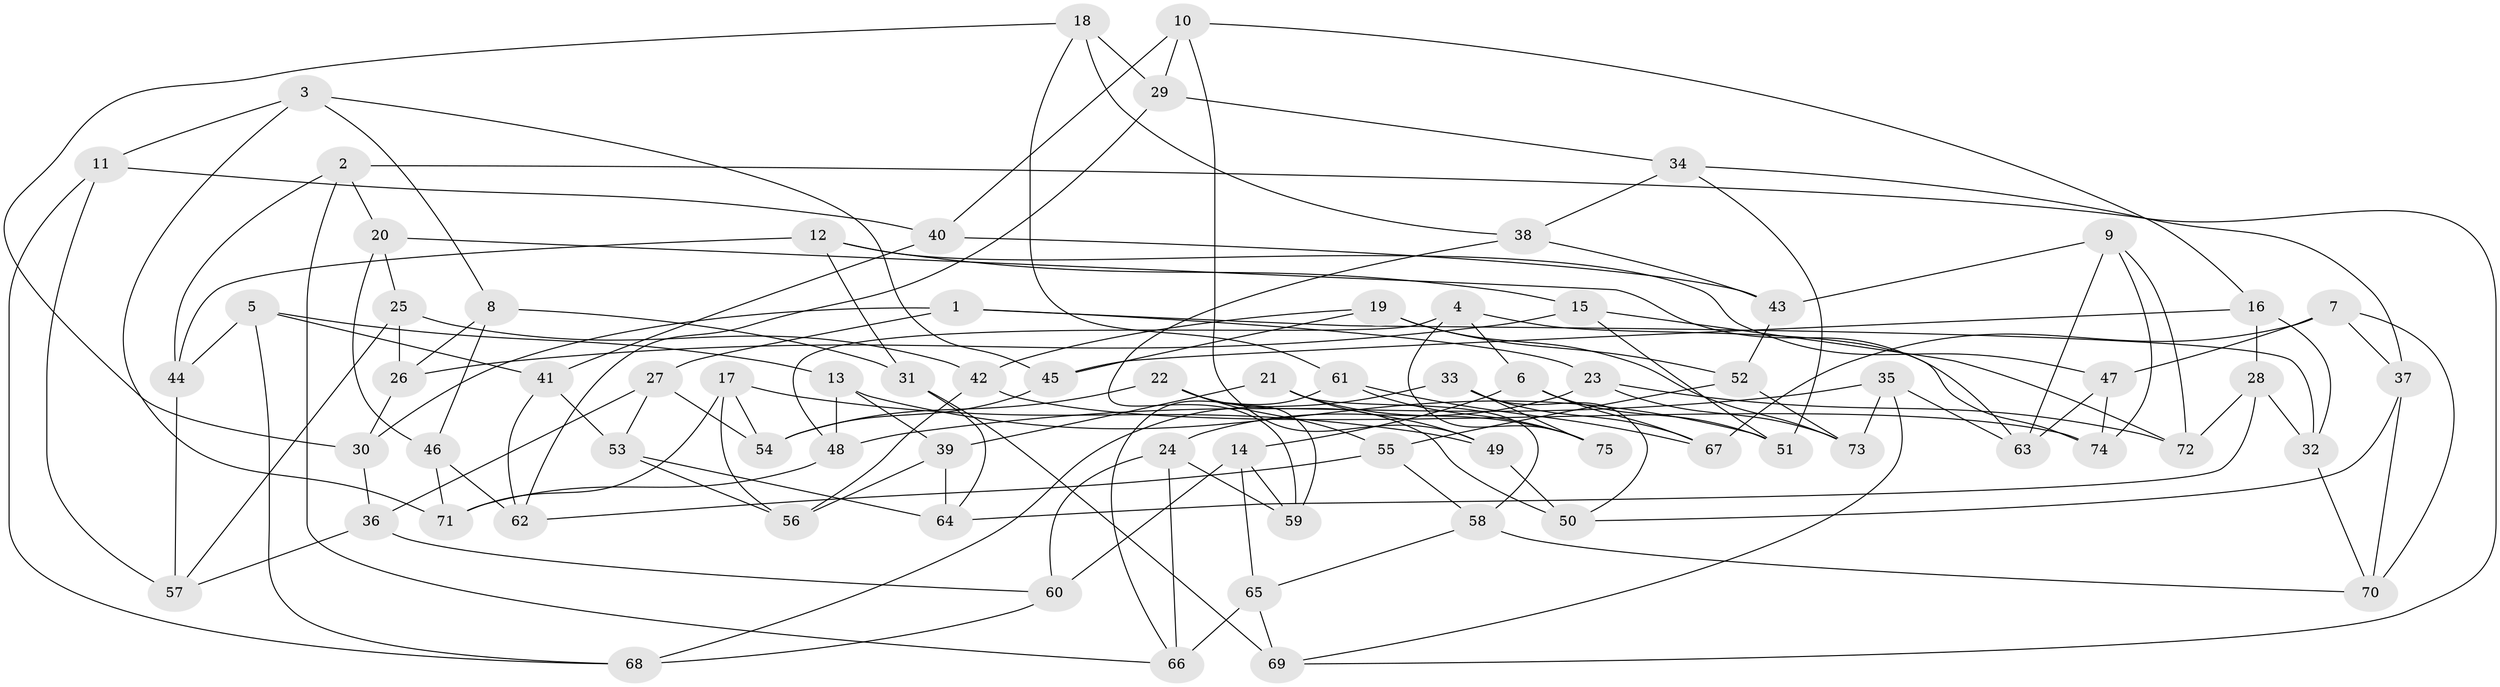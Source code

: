 // coarse degree distribution, {6: 0.5333333333333333, 4: 0.3333333333333333, 5: 0.13333333333333333}
// Generated by graph-tools (version 1.1) at 2025/42/03/06/25 10:42:16]
// undirected, 75 vertices, 150 edges
graph export_dot {
graph [start="1"]
  node [color=gray90,style=filled];
  1;
  2;
  3;
  4;
  5;
  6;
  7;
  8;
  9;
  10;
  11;
  12;
  13;
  14;
  15;
  16;
  17;
  18;
  19;
  20;
  21;
  22;
  23;
  24;
  25;
  26;
  27;
  28;
  29;
  30;
  31;
  32;
  33;
  34;
  35;
  36;
  37;
  38;
  39;
  40;
  41;
  42;
  43;
  44;
  45;
  46;
  47;
  48;
  49;
  50;
  51;
  52;
  53;
  54;
  55;
  56;
  57;
  58;
  59;
  60;
  61;
  62;
  63;
  64;
  65;
  66;
  67;
  68;
  69;
  70;
  71;
  72;
  73;
  74;
  75;
  1 -- 23;
  1 -- 27;
  1 -- 32;
  1 -- 30;
  2 -- 20;
  2 -- 66;
  2 -- 44;
  2 -- 69;
  3 -- 45;
  3 -- 11;
  3 -- 71;
  3 -- 8;
  4 -- 48;
  4 -- 74;
  4 -- 6;
  4 -- 75;
  5 -- 41;
  5 -- 44;
  5 -- 68;
  5 -- 13;
  6 -- 14;
  6 -- 67;
  6 -- 51;
  7 -- 70;
  7 -- 47;
  7 -- 37;
  7 -- 67;
  8 -- 46;
  8 -- 31;
  8 -- 26;
  9 -- 72;
  9 -- 74;
  9 -- 43;
  9 -- 63;
  10 -- 40;
  10 -- 49;
  10 -- 16;
  10 -- 29;
  11 -- 40;
  11 -- 57;
  11 -- 68;
  12 -- 31;
  12 -- 44;
  12 -- 47;
  12 -- 15;
  13 -- 39;
  13 -- 51;
  13 -- 48;
  14 -- 60;
  14 -- 65;
  14 -- 59;
  15 -- 26;
  15 -- 72;
  15 -- 51;
  16 -- 45;
  16 -- 32;
  16 -- 28;
  17 -- 71;
  17 -- 54;
  17 -- 49;
  17 -- 56;
  18 -- 61;
  18 -- 30;
  18 -- 38;
  18 -- 29;
  19 -- 45;
  19 -- 73;
  19 -- 42;
  19 -- 52;
  20 -- 63;
  20 -- 46;
  20 -- 25;
  21 -- 39;
  21 -- 49;
  21 -- 75;
  21 -- 58;
  22 -- 50;
  22 -- 54;
  22 -- 55;
  22 -- 59;
  23 -- 72;
  23 -- 73;
  23 -- 24;
  24 -- 60;
  24 -- 59;
  24 -- 66;
  25 -- 42;
  25 -- 57;
  25 -- 26;
  26 -- 30;
  27 -- 53;
  27 -- 54;
  27 -- 36;
  28 -- 64;
  28 -- 32;
  28 -- 72;
  29 -- 62;
  29 -- 34;
  30 -- 36;
  31 -- 69;
  31 -- 64;
  32 -- 70;
  33 -- 50;
  33 -- 75;
  33 -- 67;
  33 -- 68;
  34 -- 37;
  34 -- 51;
  34 -- 38;
  35 -- 69;
  35 -- 63;
  35 -- 73;
  35 -- 48;
  36 -- 60;
  36 -- 57;
  37 -- 70;
  37 -- 50;
  38 -- 59;
  38 -- 43;
  39 -- 64;
  39 -- 56;
  40 -- 43;
  40 -- 41;
  41 -- 62;
  41 -- 53;
  42 -- 74;
  42 -- 56;
  43 -- 52;
  44 -- 57;
  45 -- 54;
  46 -- 71;
  46 -- 62;
  47 -- 63;
  47 -- 74;
  48 -- 71;
  49 -- 50;
  52 -- 73;
  52 -- 55;
  53 -- 56;
  53 -- 64;
  55 -- 62;
  55 -- 58;
  58 -- 70;
  58 -- 65;
  60 -- 68;
  61 -- 75;
  61 -- 66;
  61 -- 67;
  65 -- 69;
  65 -- 66;
}
